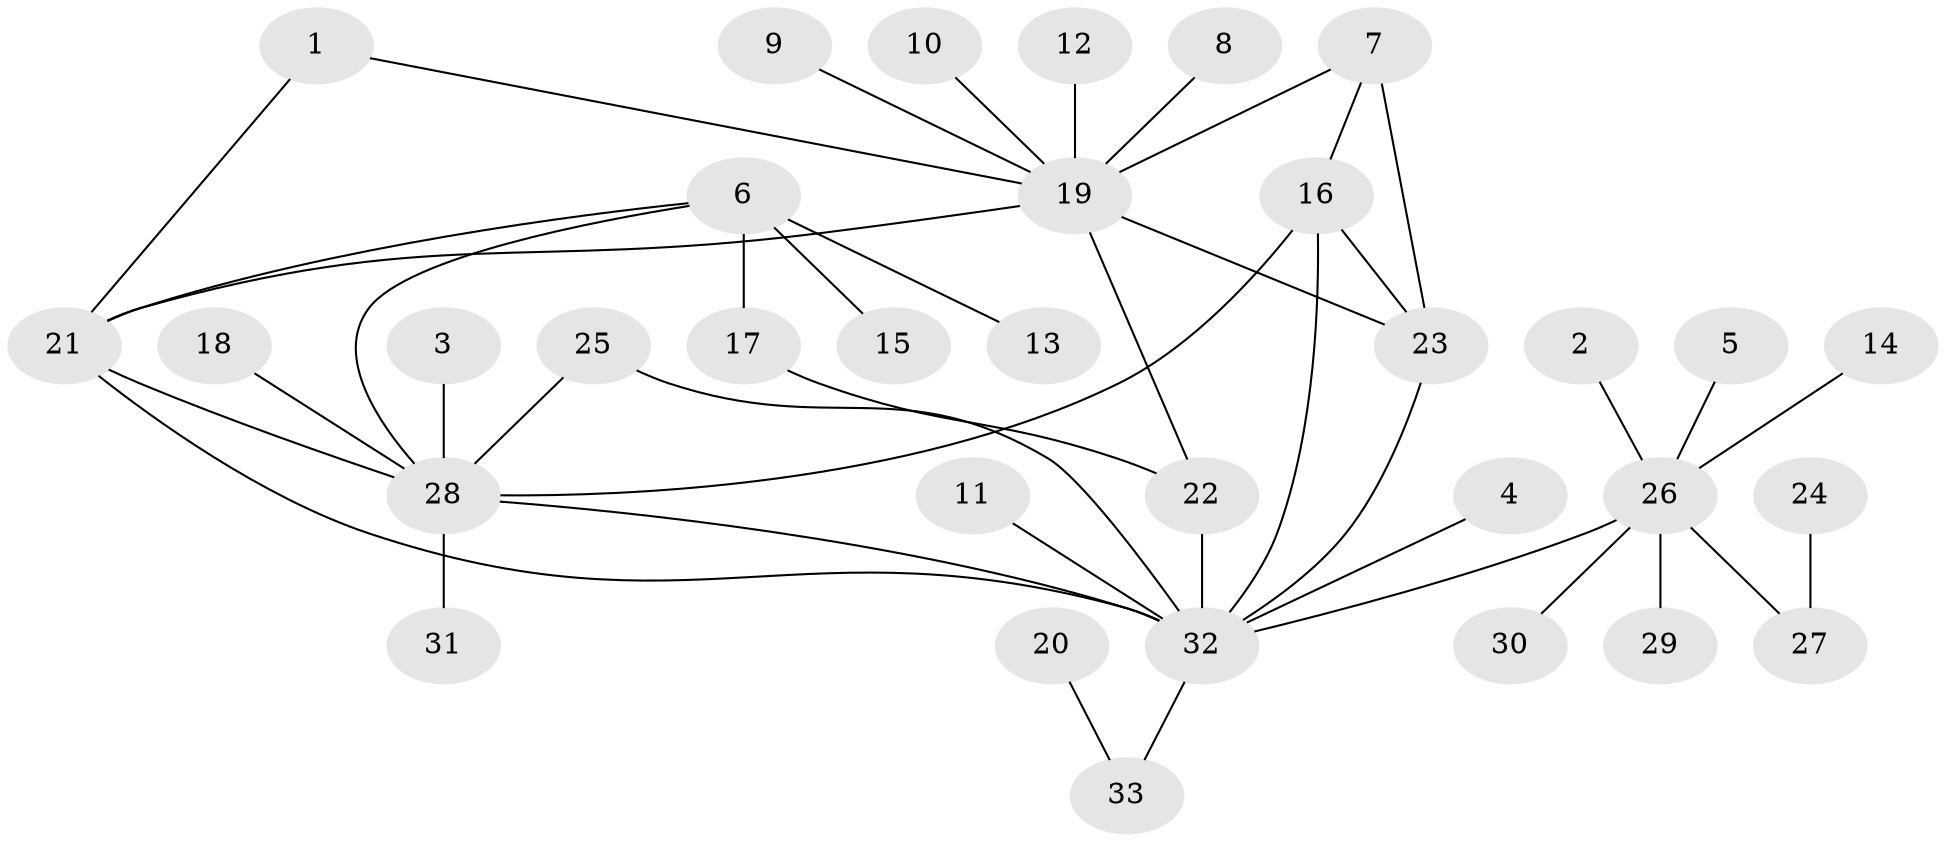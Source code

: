 // original degree distribution, {7: 0.045454545454545456, 5: 0.06060606060606061, 2: 0.09090909090909091, 11: 0.015151515151515152, 10: 0.015151515151515152, 9: 0.015151515151515152, 3: 0.09090909090909091, 6: 0.030303030303030304, 1: 0.6212121212121212, 4: 0.015151515151515152}
// Generated by graph-tools (version 1.1) at 2025/50/03/09/25 03:50:33]
// undirected, 33 vertices, 43 edges
graph export_dot {
graph [start="1"]
  node [color=gray90,style=filled];
  1;
  2;
  3;
  4;
  5;
  6;
  7;
  8;
  9;
  10;
  11;
  12;
  13;
  14;
  15;
  16;
  17;
  18;
  19;
  20;
  21;
  22;
  23;
  24;
  25;
  26;
  27;
  28;
  29;
  30;
  31;
  32;
  33;
  1 -- 19 [weight=1.0];
  1 -- 21 [weight=1.0];
  2 -- 26 [weight=1.0];
  3 -- 28 [weight=1.0];
  4 -- 32 [weight=1.0];
  5 -- 26 [weight=1.0];
  6 -- 13 [weight=1.0];
  6 -- 15 [weight=1.0];
  6 -- 17 [weight=1.0];
  6 -- 21 [weight=1.0];
  6 -- 28 [weight=1.0];
  7 -- 16 [weight=1.0];
  7 -- 19 [weight=1.0];
  7 -- 23 [weight=1.0];
  8 -- 19 [weight=1.0];
  9 -- 19 [weight=1.0];
  10 -- 19 [weight=1.0];
  11 -- 32 [weight=1.0];
  12 -- 19 [weight=1.0];
  14 -- 26 [weight=1.0];
  16 -- 23 [weight=1.0];
  16 -- 28 [weight=1.0];
  16 -- 32 [weight=1.0];
  17 -- 22 [weight=1.0];
  18 -- 28 [weight=1.0];
  19 -- 21 [weight=1.0];
  19 -- 22 [weight=1.0];
  19 -- 23 [weight=1.0];
  20 -- 33 [weight=1.0];
  21 -- 28 [weight=1.0];
  21 -- 32 [weight=2.0];
  22 -- 32 [weight=2.0];
  23 -- 32 [weight=1.0];
  24 -- 27 [weight=1.0];
  25 -- 28 [weight=1.0];
  25 -- 32 [weight=1.0];
  26 -- 27 [weight=1.0];
  26 -- 29 [weight=1.0];
  26 -- 30 [weight=1.0];
  26 -- 32 [weight=2.0];
  28 -- 31 [weight=1.0];
  28 -- 32 [weight=1.0];
  32 -- 33 [weight=1.0];
}
